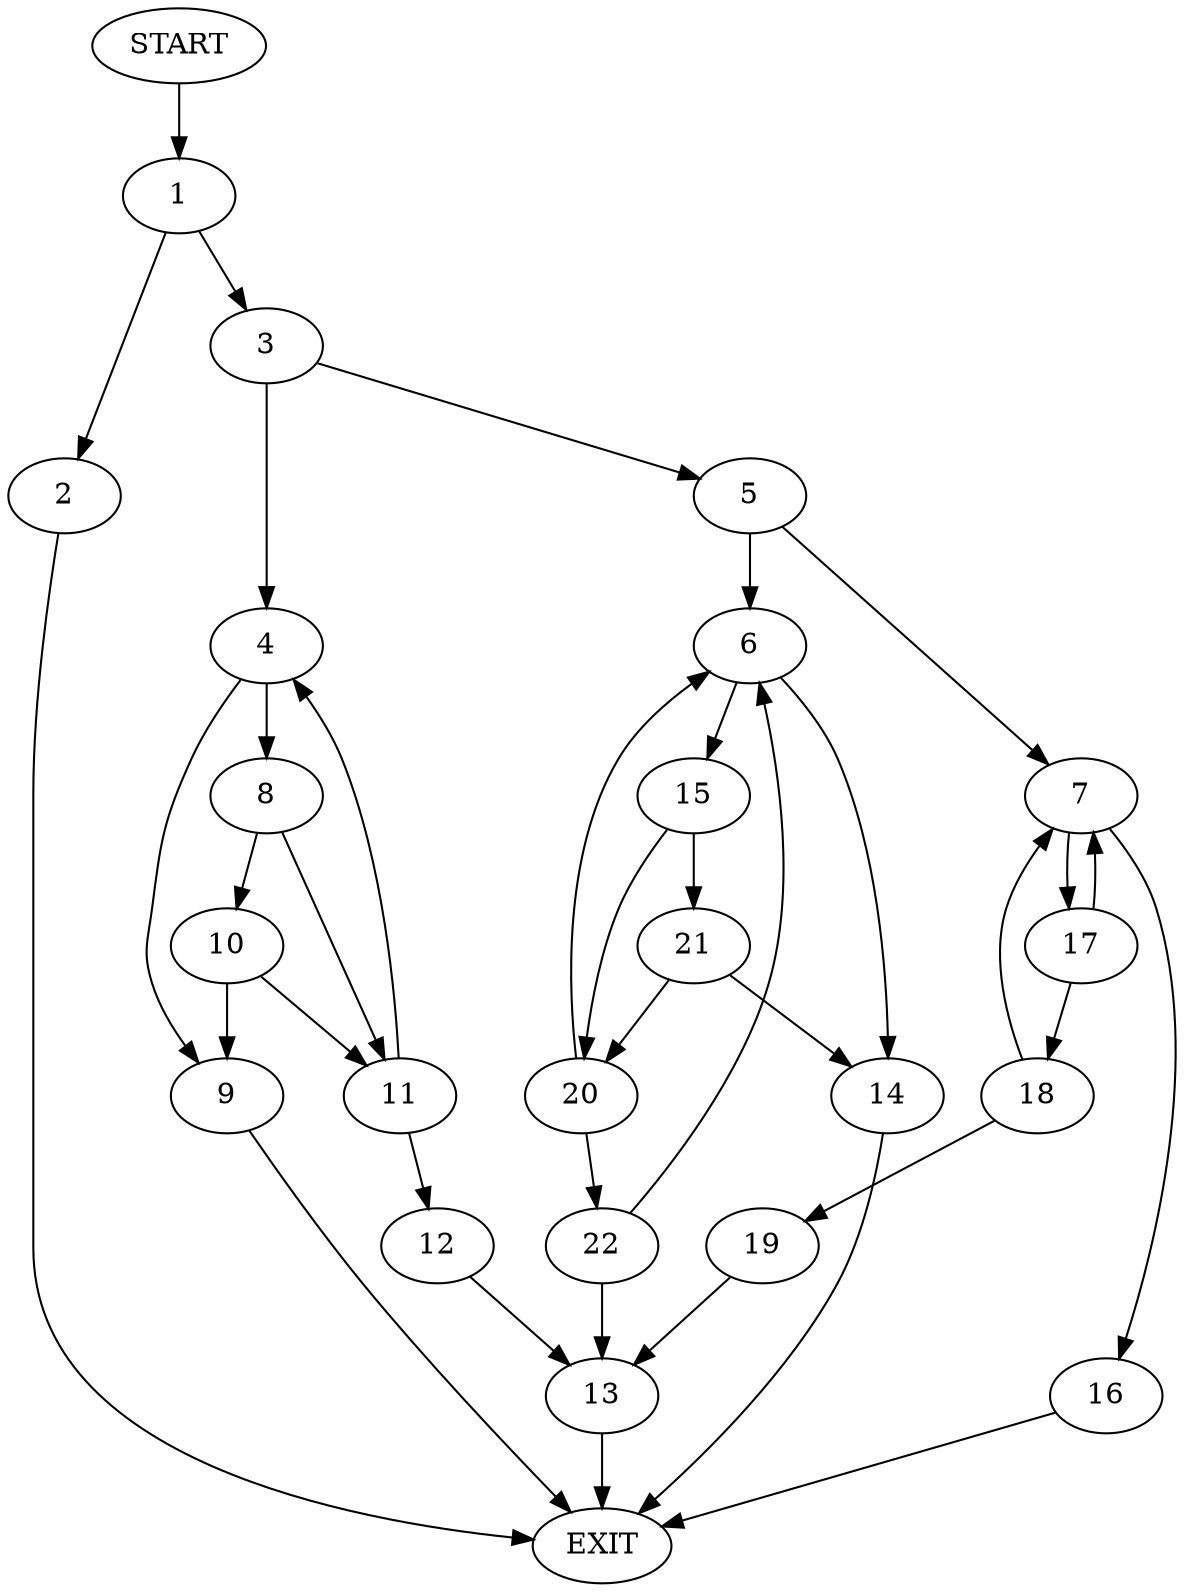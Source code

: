 digraph {
0 [label="START"]
23 [label="EXIT"]
0 -> 1
1 -> 2
1 -> 3
2 -> 23
3 -> 4
3 -> 5
5 -> 6
5 -> 7
4 -> 8
4 -> 9
8 -> 10
8 -> 11
9 -> 23
10 -> 9
10 -> 11
11 -> 4
11 -> 12
12 -> 13
13 -> 23
6 -> 14
6 -> 15
7 -> 16
7 -> 17
17 -> 7
17 -> 18
16 -> 23
18 -> 7
18 -> 19
19 -> 13
15 -> 20
15 -> 21
14 -> 23
20 -> 6
20 -> 22
21 -> 20
21 -> 14
22 -> 6
22 -> 13
}
